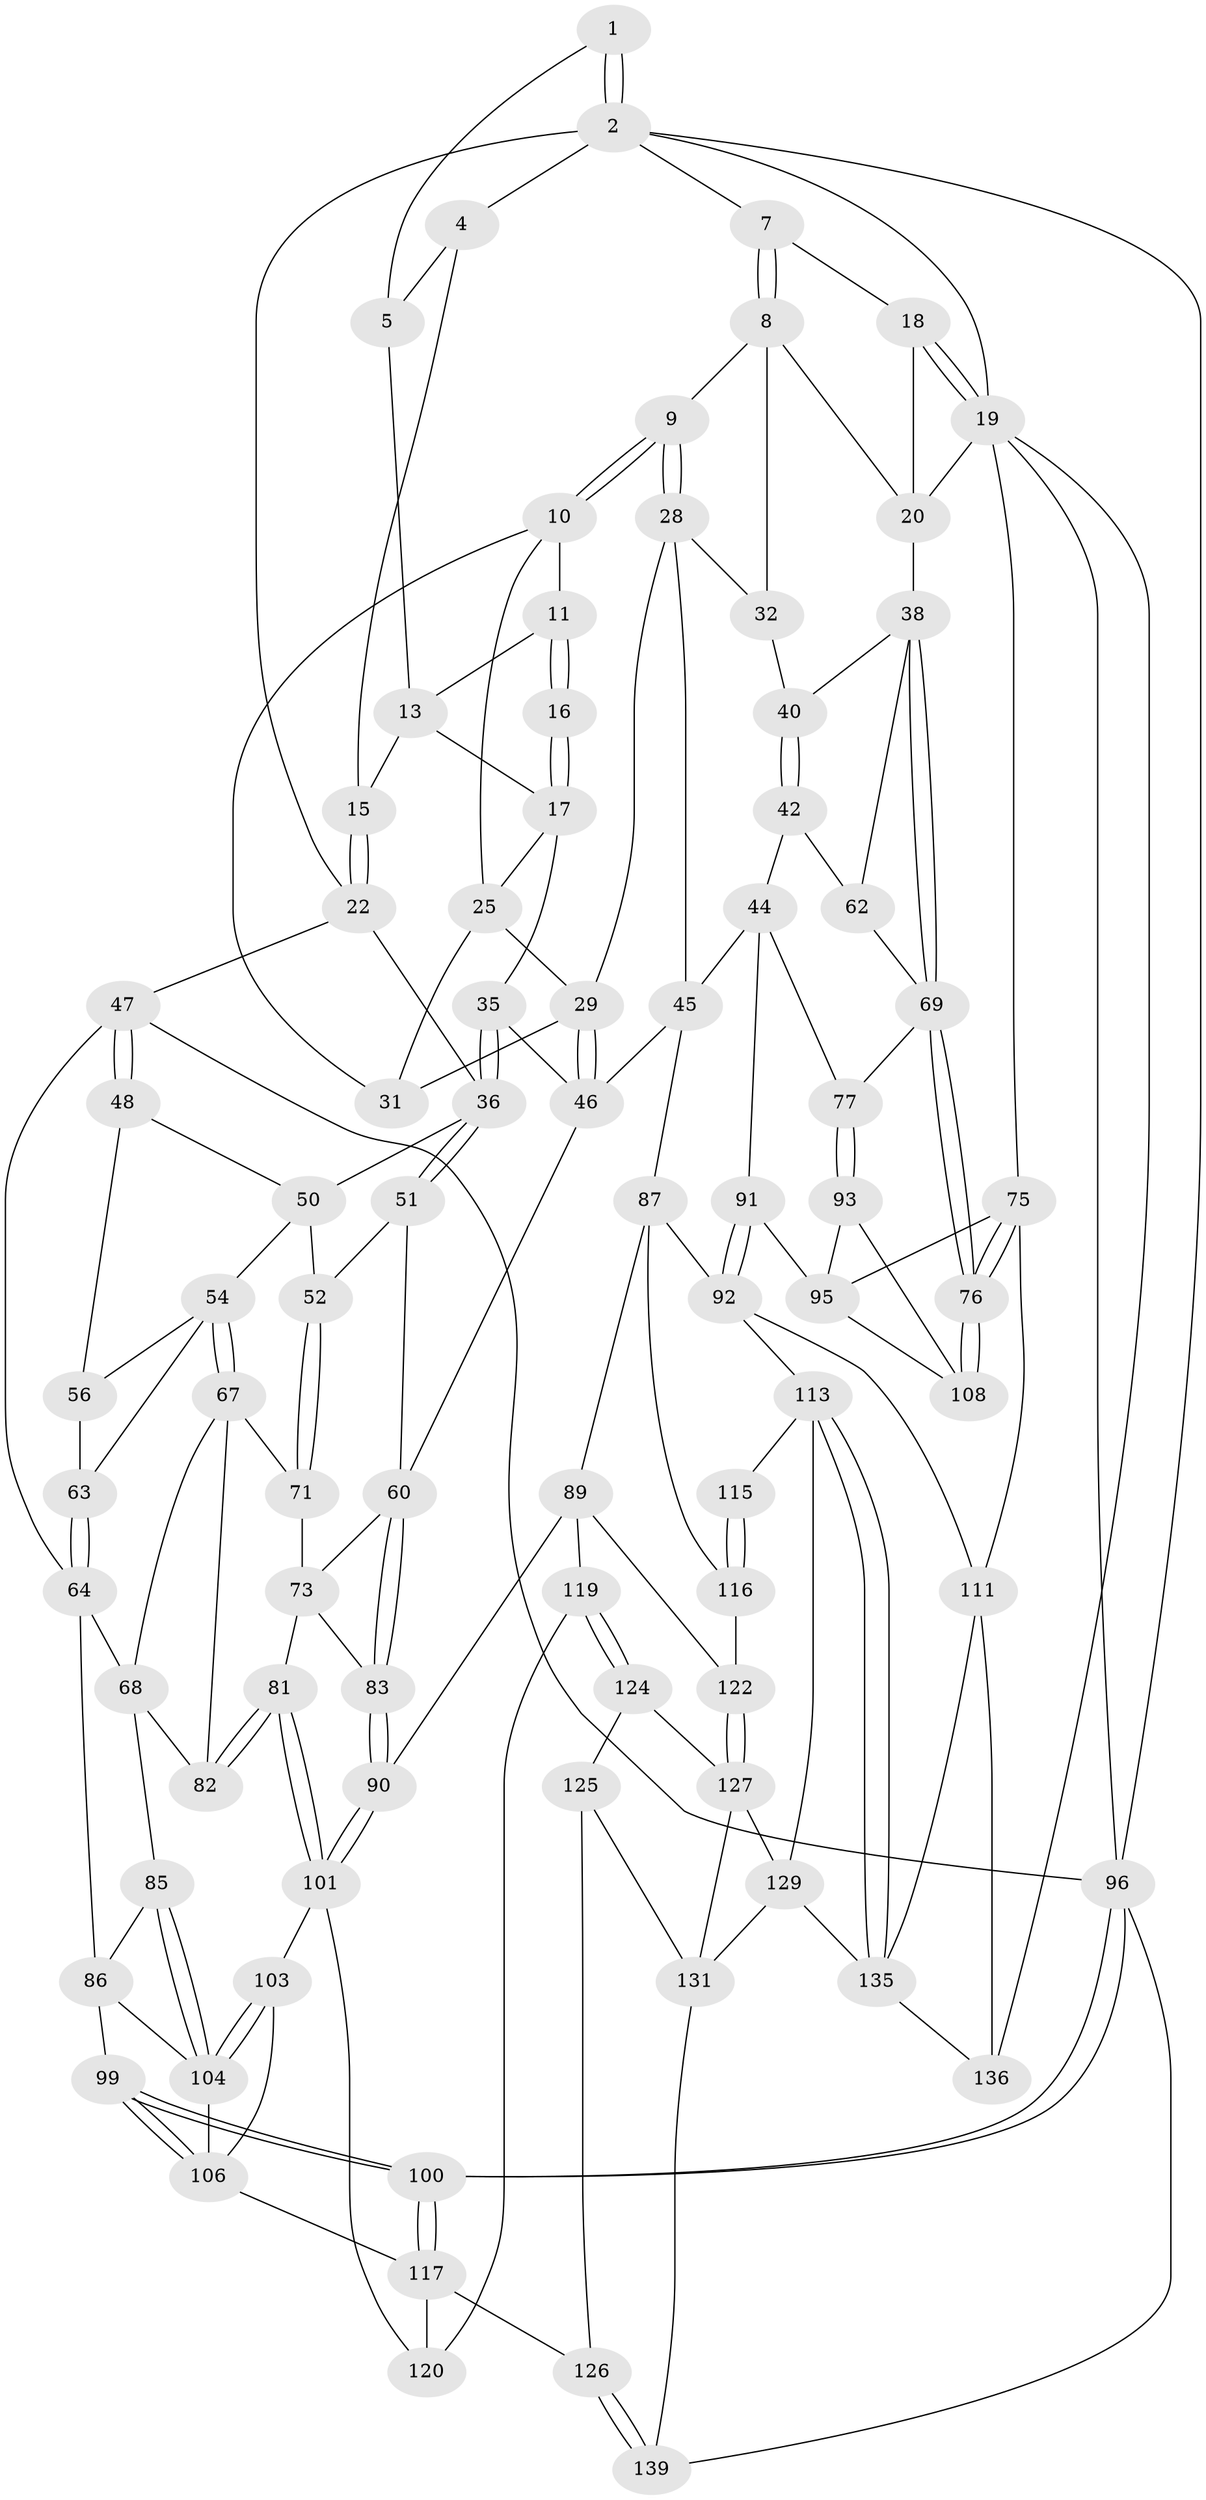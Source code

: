 // original degree distribution, {3: 0.014388489208633094, 5: 0.5035971223021583, 4: 0.2517985611510791, 6: 0.2302158273381295}
// Generated by graph-tools (version 1.1) at 2025/11/02/27/25 16:11:51]
// undirected, 86 vertices, 189 edges
graph export_dot {
graph [start="1"]
  node [color=gray90,style=filled];
  1 [pos="+0.41506809677501855+0"];
  2 [pos="+0.700905153853372+0",super="+3"];
  4 [pos="+0.1384238968211087+0",super="+6"];
  5 [pos="+0.38788922583959423+0"];
  7 [pos="+0.706762580064775+0"];
  8 [pos="+0.7107604876818782+0.014331167620500249",super="+21"];
  9 [pos="+0.5549879283538091+0.13923976680984848"];
  10 [pos="+0.5183088675549985+0.14535885487508984",super="+24"];
  11 [pos="+0.4957103445811457+0.13803748475466932",super="+12"];
  13 [pos="+0.38790323100939406+0",super="+14"];
  15 [pos="+0.19110021650262515+0.14898328767170893"];
  16 [pos="+0.41831903657680963+0.1701317724844572"];
  17 [pos="+0.3722392599265617+0.19284516457618214",super="+27"];
  18 [pos="+0.9594677075704082+0.0779691661673898"];
  19 [pos="+1+0.08389306536408277",super="+74"];
  20 [pos="+0.8103300350612083+0.11502536570853167",super="+34"];
  22 [pos="+0.14832767793262866+0.19621505572022566",super="+23"];
  25 [pos="+0.46463846191563607+0.22015179538940477",super="+26"];
  28 [pos="+0.5657903065307399+0.2783040444442717",super="+33"];
  29 [pos="+0.5558998434195921+0.28263061349614393",super="+30"];
  31 [pos="+0.5114448265033702+0.2388852061746569"];
  32 [pos="+0.7635887281543023+0.16196475607510394"];
  35 [pos="+0.3752559786769881+0.26670333109580985"];
  36 [pos="+0.35940829083345693+0.28939184899609705",super="+37"];
  38 [pos="+1+0.2742926602688279",super="+39"];
  40 [pos="+0.9222044995682183+0.26685073993880887",super="+41"];
  42 [pos="+0.7933488200664901+0.42826072702572276",super="+43"];
  44 [pos="+0.7579537866601774+0.46706958488373845",super="+79"];
  45 [pos="+0.6864771457285962+0.4427151595800172",super="+57"];
  46 [pos="+0.5214831045640134+0.3299112025090055",super="+58"];
  47 [pos="+0+0.3059823077282655",super="+66"];
  48 [pos="+0+0.3061312125756857",super="+49"];
  50 [pos="+0.1464355286348605+0.20758667276510323",super="+53"];
  51 [pos="+0.3532779387491461+0.321349329532673"];
  52 [pos="+0.23682867812095854+0.38442121183161443"];
  54 [pos="+0.1443138578202116+0.4007363424185604",super="+55"];
  56 [pos="+0.07719932594709708+0.3474494098712711",super="+59"];
  60 [pos="+0.455633575091888+0.4540846130676695",super="+61"];
  62 [pos="+0.8898475636055836+0.4129999458164751"];
  63 [pos="+0.04745889622563296+0.41566967963283696"];
  64 [pos="+0.03527649824616395+0.4901096402144958",super="+65"];
  67 [pos="+0.13181859927379502+0.44213601697528665",super="+72"];
  68 [pos="+0.09515429051800722+0.4976228198371625",super="+84"];
  69 [pos="+1+0.4978980757030656",super="+70"];
  71 [pos="+0.258467147207558+0.4675990732643361"];
  73 [pos="+0.3318989349675431+0.47860284506874323",super="+80"];
  75 [pos="+1+1",super="+110"];
  76 [pos="+1+1"];
  77 [pos="+1+0.5228195686436469",super="+78"];
  81 [pos="+0.22820425363227628+0.5672264243862906"];
  82 [pos="+0.21840441722169557+0.5542115624186348"];
  83 [pos="+0.3668519450978742+0.6078404896114944"];
  85 [pos="+0.12212886056510917+0.5905803175622566"];
  86 [pos="+0.028440168917309657+0.5831045769023318",super="+98"];
  87 [pos="+0.5582916184702307+0.6364602779174069",super="+88"];
  89 [pos="+0.39750439514997077+0.6850189980677442",super="+118"];
  90 [pos="+0.3929261302141418+0.6822547098337576"];
  91 [pos="+0.7597543577067065+0.6067394673516142"];
  92 [pos="+0.5744910050358668+0.6532800024864756",super="+112"];
  93 [pos="+0.918107997883267+0.6122338632472237",super="+94"];
  95 [pos="+0.7827510504670097+0.6422248126194576",super="+109"];
  96 [pos="+0+0.8467052537670977",super="+97"];
  99 [pos="+0+0.7260878118535433"];
  100 [pos="+0+0.8273898601314063"];
  101 [pos="+0.2342571385374288+0.7127650419435188",super="+102"];
  103 [pos="+0.1687581925133772+0.7331409474205621"];
  104 [pos="+0.11668267610668727+0.6192201769124289",super="+105"];
  106 [pos="+0.06356351245982919+0.6516580686349391",super="+107"];
  108 [pos="+0.9312671813578561+0.7705441830707663"];
  111 [pos="+0.6826098793213323+0.823171979586057",super="+134"];
  113 [pos="+0.5110642541572018+0.8806670481010417",super="+114"];
  115 [pos="+0.475285185033683+0.8535056564473706"];
  116 [pos="+0.40751939404163323+0.7140991597731975",super="+121"];
  117 [pos="+0+0.814761416788801",super="+123"];
  119 [pos="+0.22264732685937996+0.8249776735367517"];
  120 [pos="+0.20220527182170953+0.8118469234875896"];
  122 [pos="+0.30776695388908093+0.866752710331027"];
  124 [pos="+0.2331882369006644+0.933313300063838",super="+128"];
  125 [pos="+0.21299099167103164+0.9543658763429453",super="+133"];
  126 [pos="+0.1350798149675999+0.9394331832797861"];
  127 [pos="+0.31596290975517827+0.9006018566065632",super="+130"];
  129 [pos="+0.3964583777189276+0.956238877201213",super="+138"];
  131 [pos="+0.3001209263877362+1",super="+132"];
  135 [pos="+0.5370318797099793+1",super="+137"];
  136 [pos="+0.7968490738665963+1"];
  139 [pos="+0+1"];
  1 -- 2;
  1 -- 2;
  1 -- 5;
  2 -- 7;
  2 -- 19;
  2 -- 4;
  2 -- 22;
  2 -- 96;
  4 -- 5;
  4 -- 15;
  5 -- 13;
  7 -- 8;
  7 -- 8;
  7 -- 18;
  8 -- 9;
  8 -- 32;
  8 -- 20;
  9 -- 10;
  9 -- 10;
  9 -- 28;
  9 -- 28;
  10 -- 11;
  10 -- 25;
  10 -- 31;
  11 -- 16 [weight=2];
  11 -- 16;
  11 -- 13;
  13 -- 17;
  13 -- 15;
  15 -- 22;
  15 -- 22;
  16 -- 17;
  16 -- 17;
  17 -- 35;
  17 -- 25;
  18 -- 19;
  18 -- 19;
  18 -- 20;
  19 -- 20;
  19 -- 136;
  19 -- 75;
  19 -- 96;
  20 -- 38;
  22 -- 47;
  22 -- 36;
  25 -- 31;
  25 -- 29;
  28 -- 29;
  28 -- 32;
  28 -- 45;
  29 -- 46;
  29 -- 46;
  29 -- 31;
  32 -- 40;
  35 -- 36;
  35 -- 36;
  35 -- 46;
  36 -- 51;
  36 -- 51;
  36 -- 50;
  38 -- 69;
  38 -- 69;
  38 -- 40;
  38 -- 62;
  40 -- 42 [weight=2];
  40 -- 42;
  42 -- 44;
  42 -- 62;
  44 -- 45;
  44 -- 91;
  44 -- 77;
  45 -- 87;
  45 -- 46;
  46 -- 60;
  47 -- 48;
  47 -- 48;
  47 -- 64;
  47 -- 96;
  48 -- 56 [weight=2];
  48 -- 50;
  50 -- 52;
  50 -- 54;
  51 -- 52;
  51 -- 60;
  52 -- 71;
  52 -- 71;
  54 -- 67;
  54 -- 67;
  54 -- 56;
  54 -- 63;
  56 -- 63;
  60 -- 83;
  60 -- 83;
  60 -- 73;
  62 -- 69;
  63 -- 64;
  63 -- 64;
  64 -- 68;
  64 -- 86;
  67 -- 68;
  67 -- 82;
  67 -- 71;
  68 -- 82;
  68 -- 85;
  69 -- 76;
  69 -- 76;
  69 -- 77;
  71 -- 73;
  73 -- 81;
  73 -- 83;
  75 -- 76;
  75 -- 76;
  75 -- 111;
  75 -- 95;
  76 -- 108;
  76 -- 108;
  77 -- 93 [weight=2];
  77 -- 93;
  81 -- 82;
  81 -- 82;
  81 -- 101;
  81 -- 101;
  83 -- 90;
  83 -- 90;
  85 -- 86;
  85 -- 104;
  85 -- 104;
  86 -- 99;
  86 -- 104;
  87 -- 92;
  87 -- 89;
  87 -- 116;
  89 -- 90;
  89 -- 122;
  89 -- 119;
  90 -- 101;
  90 -- 101;
  91 -- 92;
  91 -- 92;
  91 -- 95;
  92 -- 113;
  92 -- 111;
  93 -- 108;
  93 -- 95;
  95 -- 108;
  96 -- 100;
  96 -- 100;
  96 -- 139;
  99 -- 100;
  99 -- 100;
  99 -- 106;
  99 -- 106;
  100 -- 117;
  100 -- 117;
  101 -- 120;
  101 -- 103;
  103 -- 104;
  103 -- 104;
  103 -- 106;
  104 -- 106;
  106 -- 117;
  111 -- 136;
  111 -- 135;
  113 -- 135;
  113 -- 135;
  113 -- 129;
  113 -- 115;
  115 -- 116 [weight=2];
  115 -- 116;
  116 -- 122;
  117 -- 120;
  117 -- 126;
  119 -- 120;
  119 -- 124;
  119 -- 124;
  122 -- 127;
  122 -- 127;
  124 -- 125 [weight=2];
  124 -- 127;
  125 -- 126;
  125 -- 131;
  126 -- 139;
  126 -- 139;
  127 -- 129;
  127 -- 131;
  129 -- 131;
  129 -- 135;
  131 -- 139;
  135 -- 136;
}
